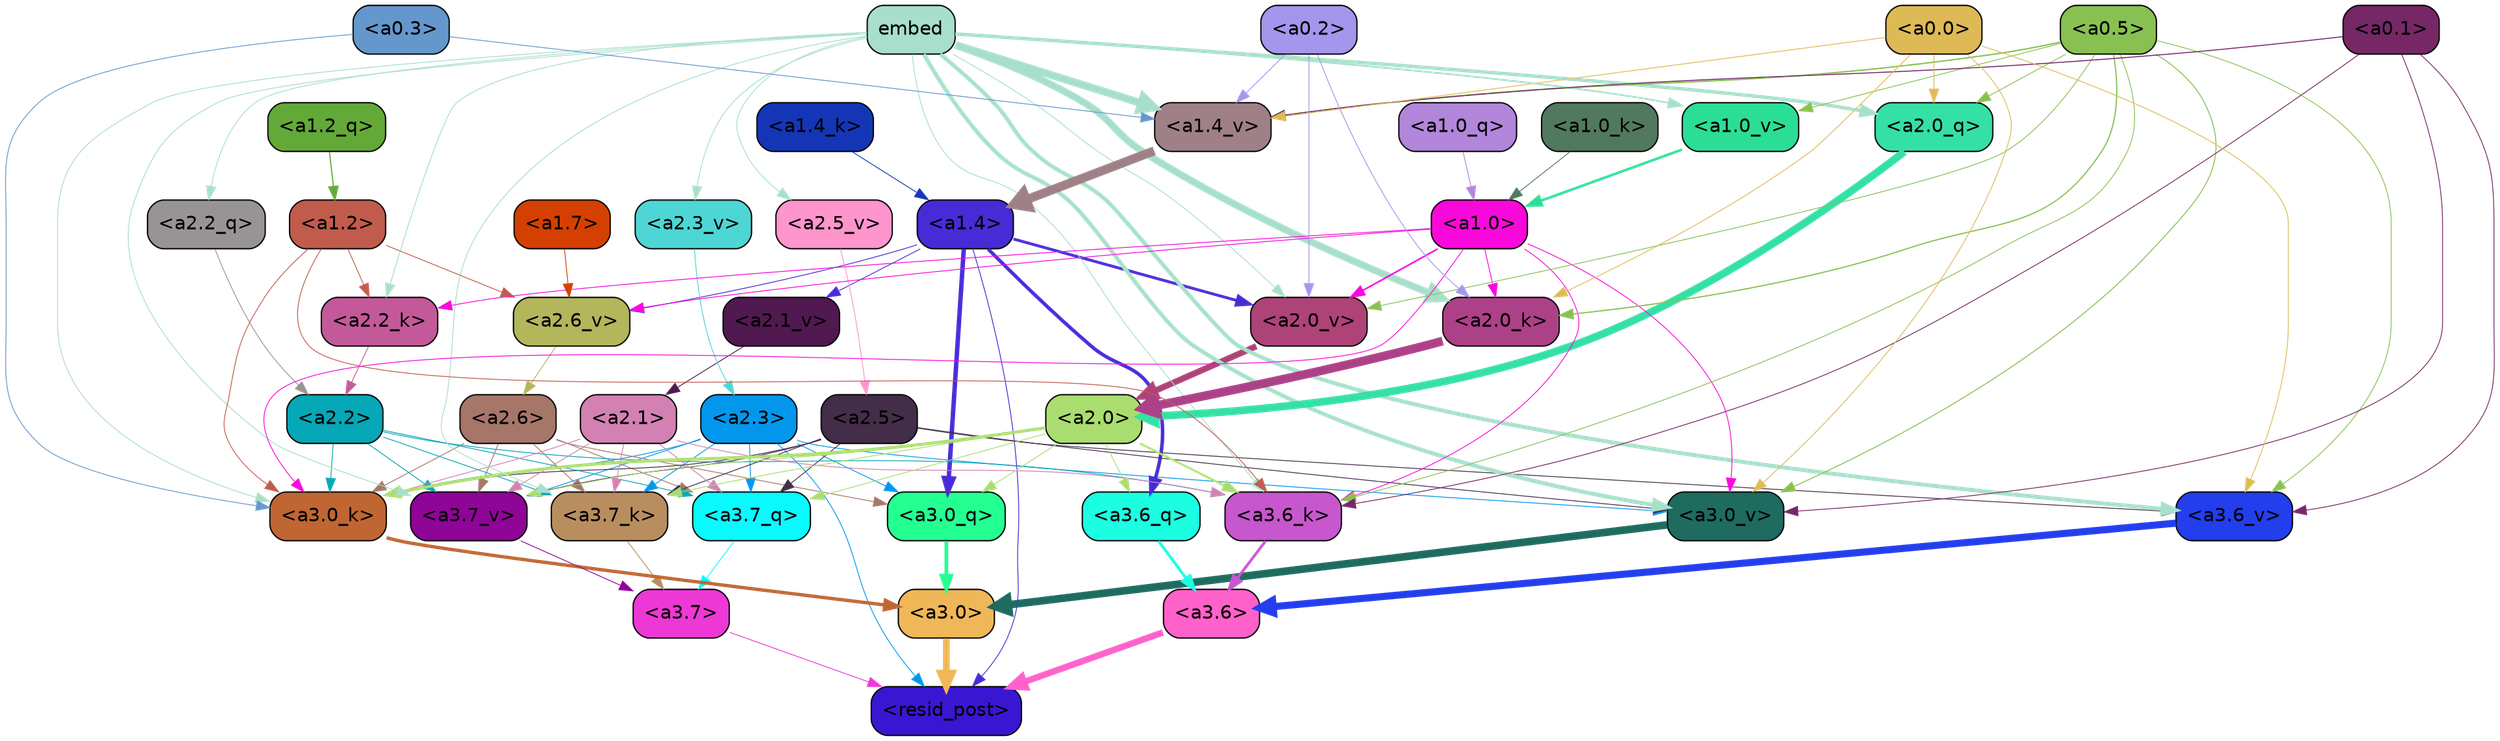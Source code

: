 strict digraph "" {
	graph [bgcolor=transparent,
		layout=dot,
		overlap=false,
		splines=true
	];
	"<a3.7>"	[color=black,
		fillcolor="#ed38d5",
		fontname=Helvetica,
		shape=box,
		style="filled, rounded"];
	"<resid_post>"	[color=black,
		fillcolor="#3916d2",
		fontname=Helvetica,
		shape=box,
		style="filled, rounded"];
	"<a3.7>" -> "<resid_post>"	[color="#ed38d5",
		penwidth=0.6];
	"<a3.6>"	[color=black,
		fillcolor="#ff61ca",
		fontname=Helvetica,
		shape=box,
		style="filled, rounded"];
	"<a3.6>" -> "<resid_post>"	[color="#ff61ca",
		penwidth=4.753257989883423];
	"<a3.0>"	[color=black,
		fillcolor="#f0b758",
		fontname=Helvetica,
		shape=box,
		style="filled, rounded"];
	"<a3.0>" -> "<resid_post>"	[color="#f0b758",
		penwidth=4.90053927898407];
	"<a2.3>"	[color=black,
		fillcolor="#0297ec",
		fontname=Helvetica,
		shape=box,
		style="filled, rounded"];
	"<a2.3>" -> "<resid_post>"	[color="#0297ec",
		penwidth=0.6];
	"<a3.7_q>"	[color=black,
		fillcolor="#0af9ff",
		fontname=Helvetica,
		shape=box,
		style="filled, rounded"];
	"<a2.3>" -> "<a3.7_q>"	[color="#0297ec",
		penwidth=0.6];
	"<a3.0_q>"	[color=black,
		fillcolor="#24ff92",
		fontname=Helvetica,
		shape=box,
		style="filled, rounded"];
	"<a2.3>" -> "<a3.0_q>"	[color="#0297ec",
		penwidth=0.6];
	"<a3.7_k>"	[color=black,
		fillcolor="#b98e5f",
		fontname=Helvetica,
		shape=box,
		style="filled, rounded"];
	"<a2.3>" -> "<a3.7_k>"	[color="#0297ec",
		penwidth=0.6];
	"<a3.0_k>"	[color=black,
		fillcolor="#c06632",
		fontname=Helvetica,
		shape=box,
		style="filled, rounded"];
	"<a2.3>" -> "<a3.0_k>"	[color="#0297ec",
		penwidth=0.6];
	"<a3.7_v>"	[color=black,
		fillcolor="#8f0597",
		fontname=Helvetica,
		shape=box,
		style="filled, rounded"];
	"<a2.3>" -> "<a3.7_v>"	[color="#0297ec",
		penwidth=0.6];
	"<a3.0_v>"	[color=black,
		fillcolor="#1e6b5f",
		fontname=Helvetica,
		shape=box,
		style="filled, rounded"];
	"<a2.3>" -> "<a3.0_v>"	[color="#0297ec",
		penwidth=0.6];
	"<a1.4>"	[color=black,
		fillcolor="#482bd7",
		fontname=Helvetica,
		shape=box,
		style="filled, rounded"];
	"<a1.4>" -> "<resid_post>"	[color="#482bd7",
		penwidth=0.6];
	"<a3.6_q>"	[color=black,
		fillcolor="#1cfee1",
		fontname=Helvetica,
		shape=box,
		style="filled, rounded"];
	"<a1.4>" -> "<a3.6_q>"	[color="#482bd7",
		penwidth=2.6043437719345093];
	"<a1.4>" -> "<a3.0_q>"	[color="#482bd7",
		penwidth=3.2779015004634857];
	"<a2.6_v>"	[color=black,
		fillcolor="#b4b65c",
		fontname=Helvetica,
		shape=box,
		style="filled, rounded"];
	"<a1.4>" -> "<a2.6_v>"	[color="#482bd7",
		penwidth=0.6];
	"<a2.1_v>"	[color=black,
		fillcolor="#501950",
		fontname=Helvetica,
		shape=box,
		style="filled, rounded"];
	"<a1.4>" -> "<a2.1_v>"	[color="#482bd7",
		penwidth=0.6];
	"<a2.0_v>"	[color=black,
		fillcolor="#ae4377",
		fontname=Helvetica,
		shape=box,
		style="filled, rounded"];
	"<a1.4>" -> "<a2.0_v>"	[color="#482bd7",
		penwidth=2.089712530374527];
	"<a3.7_q>" -> "<a3.7>"	[color="#0af9ff",
		penwidth=0.6];
	"<a3.6_q>" -> "<a3.6>"	[color="#1cfee1",
		penwidth=2.091020345687866];
	"<a3.0_q>" -> "<a3.0>"	[color="#24ff92",
		penwidth=2.7421876192092896];
	"<a3.7_k>" -> "<a3.7>"	[color="#b98e5f",
		penwidth=0.6];
	"<a3.6_k>"	[color=black,
		fillcolor="#c757ce",
		fontname=Helvetica,
		shape=box,
		style="filled, rounded"];
	"<a3.6_k>" -> "<a3.6>"	[color="#c757ce",
		penwidth=2.048597991466522];
	"<a3.0_k>" -> "<a3.0>"	[color="#c06632",
		penwidth=2.476402521133423];
	"<a3.7_v>" -> "<a3.7>"	[color="#8f0597",
		penwidth=0.6];
	"<a3.6_v>"	[color=black,
		fillcolor="#223eed",
		fontname=Helvetica,
		shape=box,
		style="filled, rounded"];
	"<a3.6_v>" -> "<a3.6>"	[color="#223eed",
		penwidth=5.2550448179244995];
	"<a3.0_v>" -> "<a3.0>"	[color="#1e6b5f",
		penwidth=5.652270674705505];
	"<a2.6>"	[color=black,
		fillcolor="#a67768",
		fontname=Helvetica,
		shape=box,
		style="filled, rounded"];
	"<a2.6>" -> "<a3.7_q>"	[color="#a67768",
		penwidth=0.6];
	"<a2.6>" -> "<a3.0_q>"	[color="#a67768",
		penwidth=0.6];
	"<a2.6>" -> "<a3.7_k>"	[color="#a67768",
		penwidth=0.6];
	"<a2.6>" -> "<a3.0_k>"	[color="#a67768",
		penwidth=0.6];
	"<a2.6>" -> "<a3.7_v>"	[color="#a67768",
		penwidth=0.6];
	"<a2.5>"	[color=black,
		fillcolor="#432d48",
		fontname=Helvetica,
		shape=box,
		style="filled, rounded"];
	"<a2.5>" -> "<a3.7_q>"	[color="#432d48",
		penwidth=0.6];
	"<a2.5>" -> "<a3.7_k>"	[color="#432d48",
		penwidth=0.6];
	"<a2.5>" -> "<a3.0_k>"	[color="#432d48",
		penwidth=0.6];
	"<a2.5>" -> "<a3.7_v>"	[color="#432d48",
		penwidth=0.6];
	"<a2.5>" -> "<a3.6_v>"	[color="#432d48",
		penwidth=0.6];
	"<a2.5>" -> "<a3.0_v>"	[color="#432d48",
		penwidth=0.6];
	"<a2.2>"	[color=black,
		fillcolor="#06a7b6",
		fontname=Helvetica,
		shape=box,
		style="filled, rounded"];
	"<a2.2>" -> "<a3.7_q>"	[color="#06a7b6",
		penwidth=0.6];
	"<a2.2>" -> "<a3.7_k>"	[color="#06a7b6",
		penwidth=0.6];
	"<a2.2>" -> "<a3.6_k>"	[color="#06a7b6",
		penwidth=0.6];
	"<a2.2>" -> "<a3.0_k>"	[color="#06a7b6",
		penwidth=0.6];
	"<a2.2>" -> "<a3.7_v>"	[color="#06a7b6",
		penwidth=0.6];
	"<a2.1>"	[color=black,
		fillcolor="#d381b3",
		fontname=Helvetica,
		shape=box,
		style="filled, rounded"];
	"<a2.1>" -> "<a3.7_q>"	[color="#d381b3",
		penwidth=0.6];
	"<a2.1>" -> "<a3.7_k>"	[color="#d381b3",
		penwidth=0.6];
	"<a2.1>" -> "<a3.6_k>"	[color="#d381b3",
		penwidth=0.6];
	"<a2.1>" -> "<a3.0_k>"	[color="#d381b3",
		penwidth=0.6];
	"<a2.1>" -> "<a3.7_v>"	[color="#d381b3",
		penwidth=0.6];
	"<a2.0>"	[color=black,
		fillcolor="#aadd6f",
		fontname=Helvetica,
		shape=box,
		style="filled, rounded"];
	"<a2.0>" -> "<a3.7_q>"	[color="#aadd6f",
		penwidth=0.6];
	"<a2.0>" -> "<a3.6_q>"	[color="#aadd6f",
		penwidth=0.6];
	"<a2.0>" -> "<a3.0_q>"	[color="#aadd6f",
		penwidth=0.6];
	"<a2.0>" -> "<a3.7_k>"	[color="#aadd6f",
		penwidth=0.6];
	"<a2.0>" -> "<a3.6_k>"	[color="#aadd6f",
		penwidth=1.5290023684501648];
	"<a2.0>" -> "<a3.0_k>"	[color="#aadd6f",
		penwidth=2.2551413774490356];
	"<a2.0>" -> "<a3.7_v>"	[color="#aadd6f",
		penwidth=0.6];
	embed	[color=black,
		fillcolor="#a7dfca",
		fontname=Helvetica,
		shape=box,
		style="filled, rounded"];
	embed -> "<a3.7_k>"	[color="#a7dfca",
		penwidth=0.6];
	embed -> "<a3.6_k>"	[color="#a7dfca",
		penwidth=0.6];
	embed -> "<a3.0_k>"	[color="#a7dfca",
		penwidth=0.6];
	embed -> "<a3.7_v>"	[color="#a7dfca",
		penwidth=0.6];
	embed -> "<a3.6_v>"	[color="#a7dfca",
		penwidth=2.9556376338005066];
	embed -> "<a3.0_v>"	[color="#a7dfca",
		penwidth=2.972973108291626];
	"<a2.2_q>"	[color=black,
		fillcolor="#989494",
		fontname=Helvetica,
		shape=box,
		style="filled, rounded"];
	embed -> "<a2.2_q>"	[color="#a7dfca",
		penwidth=0.6];
	"<a2.0_q>"	[color=black,
		fillcolor="#35e0a5",
		fontname=Helvetica,
		shape=box,
		style="filled, rounded"];
	embed -> "<a2.0_q>"	[color="#a7dfca",
		penwidth=2.540744114667177];
	"<a2.2_k>"	[color=black,
		fillcolor="#c45999",
		fontname=Helvetica,
		shape=box,
		style="filled, rounded"];
	embed -> "<a2.2_k>"	[color="#a7dfca",
		penwidth=0.6];
	"<a2.0_k>"	[color=black,
		fillcolor="#ad4188",
		fontname=Helvetica,
		shape=box,
		style="filled, rounded"];
	embed -> "<a2.0_k>"	[color="#a7dfca",
		penwidth=5.233989953994751];
	"<a2.5_v>"	[color=black,
		fillcolor="#fe95cc",
		fontname=Helvetica,
		shape=box,
		style="filled, rounded"];
	embed -> "<a2.5_v>"	[color="#a7dfca",
		penwidth=0.6];
	"<a2.3_v>"	[color=black,
		fillcolor="#4ed6d4",
		fontname=Helvetica,
		shape=box,
		style="filled, rounded"];
	embed -> "<a2.3_v>"	[color="#a7dfca",
		penwidth=0.6];
	embed -> "<a2.0_v>"	[color="#a7dfca",
		penwidth=0.6];
	"<a1.4_v>"	[color=black,
		fillcolor="#9f8087",
		fontname=Helvetica,
		shape=box,
		style="filled, rounded"];
	embed -> "<a1.4_v>"	[color="#a7dfca",
		penwidth=5.707561254501343];
	"<a1.0_v>"	[color=black,
		fillcolor="#2bde96",
		fontname=Helvetica,
		shape=box,
		style="filled, rounded"];
	embed -> "<a1.0_v>"	[color="#a7dfca",
		penwidth=1.26310396194458];
	"<a1.2>"	[color=black,
		fillcolor="#c15c4d",
		fontname=Helvetica,
		shape=box,
		style="filled, rounded"];
	"<a1.2>" -> "<a3.6_k>"	[color="#c15c4d",
		penwidth=0.6];
	"<a1.2>" -> "<a3.0_k>"	[color="#c15c4d",
		penwidth=0.6];
	"<a1.2>" -> "<a2.2_k>"	[color="#c15c4d",
		penwidth=0.6];
	"<a1.2>" -> "<a2.6_v>"	[color="#c15c4d",
		penwidth=0.6];
	"<a1.0>"	[color=black,
		fillcolor="#f908db",
		fontname=Helvetica,
		shape=box,
		style="filled, rounded"];
	"<a1.0>" -> "<a3.6_k>"	[color="#f908db",
		penwidth=0.6];
	"<a1.0>" -> "<a3.0_k>"	[color="#f908db",
		penwidth=0.6];
	"<a1.0>" -> "<a3.0_v>"	[color="#f908db",
		penwidth=0.6];
	"<a1.0>" -> "<a2.2_k>"	[color="#f908db",
		penwidth=0.6];
	"<a1.0>" -> "<a2.0_k>"	[color="#f908db",
		penwidth=0.6];
	"<a1.0>" -> "<a2.6_v>"	[color="#f908db",
		penwidth=0.6];
	"<a1.0>" -> "<a2.0_v>"	[color="#f908db",
		penwidth=1.1915444135665894];
	"<a0.5>"	[color=black,
		fillcolor="#88c152",
		fontname=Helvetica,
		shape=box,
		style="filled, rounded"];
	"<a0.5>" -> "<a3.6_k>"	[color="#88c152",
		penwidth=0.6];
	"<a0.5>" -> "<a3.6_v>"	[color="#88c152",
		penwidth=0.6];
	"<a0.5>" -> "<a3.0_v>"	[color="#88c152",
		penwidth=0.6790935099124908];
	"<a0.5>" -> "<a2.0_q>"	[color="#88c152",
		penwidth=0.6];
	"<a0.5>" -> "<a2.0_k>"	[color="#88c152",
		penwidth=0.8868831396102905];
	"<a0.5>" -> "<a2.0_v>"	[color="#88c152",
		penwidth=0.6];
	"<a0.5>" -> "<a1.4_v>"	[color="#88c152",
		penwidth=1.0242966413497925];
	"<a0.5>" -> "<a1.0_v>"	[color="#88c152",
		penwidth=0.6];
	"<a0.1>"	[color=black,
		fillcolor="#752865",
		fontname=Helvetica,
		shape=box,
		style="filled, rounded"];
	"<a0.1>" -> "<a3.6_k>"	[color="#752865",
		penwidth=0.6];
	"<a0.1>" -> "<a3.6_v>"	[color="#752865",
		penwidth=0.6];
	"<a0.1>" -> "<a3.0_v>"	[color="#752865",
		penwidth=0.6];
	"<a0.1>" -> "<a1.4_v>"	[color="#752865",
		penwidth=0.7291159629821777];
	"<a0.3>"	[color=black,
		fillcolor="#6497cc",
		fontname=Helvetica,
		shape=box,
		style="filled, rounded"];
	"<a0.3>" -> "<a3.0_k>"	[color="#6497cc",
		penwidth=0.6];
	"<a0.3>" -> "<a1.4_v>"	[color="#6497cc",
		penwidth=0.6];
	"<a0.0>"	[color=black,
		fillcolor="#deba57",
		fontname=Helvetica,
		shape=box,
		style="filled, rounded"];
	"<a0.0>" -> "<a3.6_v>"	[color="#deba57",
		penwidth=0.6];
	"<a0.0>" -> "<a3.0_v>"	[color="#deba57",
		penwidth=0.6];
	"<a0.0>" -> "<a2.0_q>"	[color="#deba57",
		penwidth=0.6];
	"<a0.0>" -> "<a2.0_k>"	[color="#deba57",
		penwidth=0.6];
	"<a0.0>" -> "<a1.4_v>"	[color="#deba57",
		penwidth=0.6];
	"<a2.2_q>" -> "<a2.2>"	[color="#989494",
		penwidth=0.6];
	"<a2.0_q>" -> "<a2.0>"	[color="#35e0a5",
		penwidth=5.6763341426849365];
	"<a2.2_k>" -> "<a2.2>"	[color="#c45999",
		penwidth=0.6];
	"<a2.0_k>" -> "<a2.0>"	[color="#ad4188",
		penwidth=6.450865745544434];
	"<a2.6_v>" -> "<a2.6>"	[color="#b4b65c",
		penwidth=0.6];
	"<a2.5_v>" -> "<a2.5>"	[color="#fe95cc",
		penwidth=0.6];
	"<a2.3_v>" -> "<a2.3>"	[color="#4ed6d4",
		penwidth=0.6];
	"<a2.1_v>" -> "<a2.1>"	[color="#501950",
		penwidth=0.6];
	"<a2.0_v>" -> "<a2.0>"	[color="#ae4377",
		penwidth=4.569358706474304];
	"<a0.2>"	[color=black,
		fillcolor="#a396ec",
		fontname=Helvetica,
		shape=box,
		style="filled, rounded"];
	"<a0.2>" -> "<a2.0_k>"	[color="#a396ec",
		penwidth=0.6];
	"<a0.2>" -> "<a2.0_v>"	[color="#a396ec",
		penwidth=0.6];
	"<a0.2>" -> "<a1.4_v>"	[color="#a396ec",
		penwidth=0.6];
	"<a1.7>"	[color=black,
		fillcolor="#d44002",
		fontname=Helvetica,
		shape=box,
		style="filled, rounded"];
	"<a1.7>" -> "<a2.6_v>"	[color="#d44002",
		penwidth=0.6];
	"<a1.2_q>"	[color=black,
		fillcolor="#63a938",
		fontname=Helvetica,
		shape=box,
		style="filled, rounded"];
	"<a1.2_q>" -> "<a1.2>"	[color="#63a938",
		penwidth=0.8473789691925049];
	"<a1.0_q>"	[color=black,
		fillcolor="#b286da",
		fontname=Helvetica,
		shape=box,
		style="filled, rounded"];
	"<a1.0_q>" -> "<a1.0>"	[color="#b286da",
		penwidth=0.6];
	"<a1.4_k>"	[color=black,
		fillcolor="#1436b6",
		fontname=Helvetica,
		shape=box,
		style="filled, rounded"];
	"<a1.4_k>" -> "<a1.4>"	[color="#1436b6",
		penwidth=0.6];
	"<a1.0_k>"	[color=black,
		fillcolor="#51795e",
		fontname=Helvetica,
		shape=box,
		style="filled, rounded"];
	"<a1.0_k>" -> "<a1.0>"	[color="#51795e",
		penwidth=0.6];
	"<a1.4_v>" -> "<a1.4>"	[color="#9f8087",
		penwidth=6.609479665756226];
	"<a1.0_v>" -> "<a1.0>"	[color="#2bde96",
		penwidth=1.862385869026184];
}
